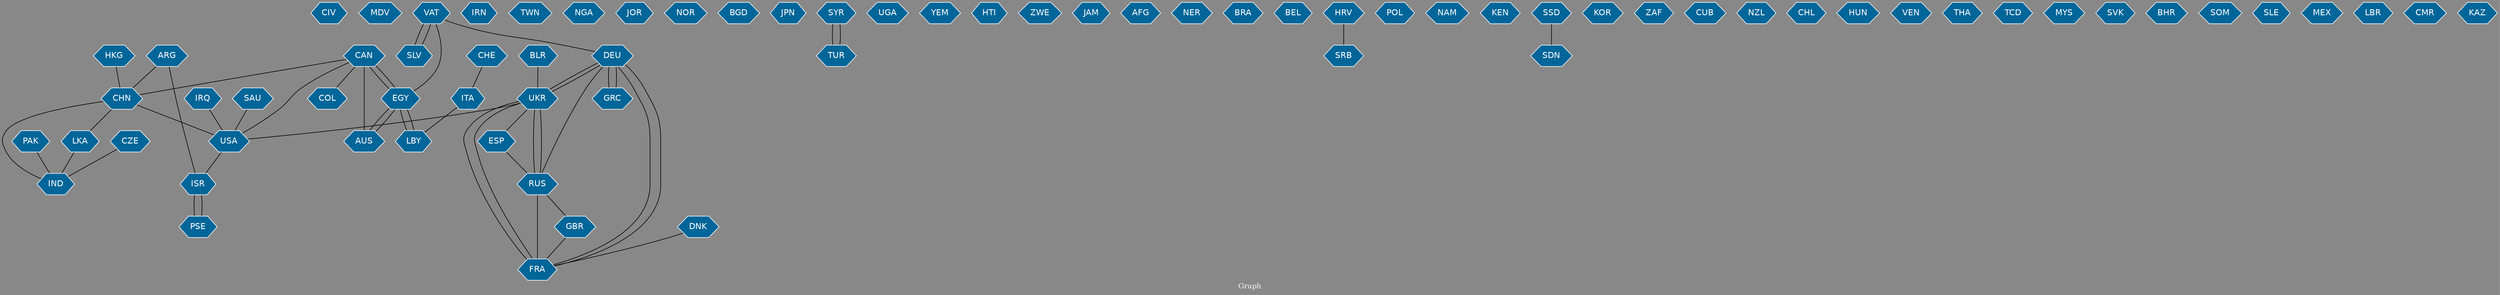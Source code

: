 // Countries together in item graph
graph {
	graph [bgcolor="#888888" fontcolor=white fontsize=12 label="Graph" outputorder=edgesfirst overlap=prism]
	node [color=white fillcolor="#006699" fontcolor=white fontname=Helvetica shape=hexagon style=filled]
	edge [arrowhead=open color=black fontcolor=white fontname=Courier fontsize=12]
		CIV [label=CIV]
		MDV [label=MDV]
		SAU [label=SAU]
		USA [label=USA]
		EGY [label=EGY]
		IRN [label=IRN]
		PSE [label=PSE]
		ISR [label=ISR]
		TWN [label=TWN]
		DNK [label=DNK]
		AUS [label=AUS]
		CAN [label=CAN]
		UKR [label=UKR]
		IND [label=IND]
		FRA [label=FRA]
		NGA [label=NGA]
		PAK [label=PAK]
		IRQ [label=IRQ]
		JOR [label=JOR]
		NOR [label=NOR]
		ESP [label=ESP]
		BGD [label=BGD]
		VAT [label=VAT]
		DEU [label=DEU]
		GBR [label=GBR]
		JPN [label=JPN]
		SYR [label=SYR]
		CHN [label=CHN]
		UGA [label=UGA]
		GRC [label=GRC]
		YEM [label=YEM]
		HTI [label=HTI]
		ZWE [label=ZWE]
		JAM [label=JAM]
		CZE [label=CZE]
		AFG [label=AFG]
		RUS [label=RUS]
		NER [label=NER]
		BRA [label=BRA]
		BEL [label=BEL]
		HRV [label=HRV]
		HKG [label=HKG]
		POL [label=POL]
		TUR [label=TUR]
		ARG [label=ARG]
		NAM [label=NAM]
		KEN [label=KEN]
		SSD [label=SSD]
		SDN [label=SDN]
		LBY [label=LBY]
		KOR [label=KOR]
		BLR [label=BLR]
		ZAF [label=ZAF]
		CUB [label=CUB]
		NZL [label=NZL]
		SLV [label=SLV]
		ITA [label=ITA]
		CHL [label=CHL]
		HUN [label=HUN]
		VEN [label=VEN]
		THA [label=THA]
		COL [label=COL]
		TCD [label=TCD]
		MYS [label=MYS]
		LKA [label=LKA]
		SRB [label=SRB]
		SVK [label=SVK]
		BHR [label=BHR]
		SOM [label=SOM]
		SLE [label=SLE]
		MEX [label=MEX]
		CHE [label=CHE]
		LBR [label=LBR]
		CMR [label=CMR]
		KAZ [label=KAZ]
			USA -- ISR [weight=1]
			UKR -- FRA [weight=1]
			DEU -- UKR [weight=1]
			TUR -- SYR [weight=1]
			AUS -- EGY [weight=3]
			SYR -- TUR [weight=1]
			UKR -- RUS [weight=8]
			CAN -- EGY [weight=4]
			CHN -- USA [weight=1]
			ISR -- PSE [weight=1]
			CZE -- IND [weight=1]
			RUS -- FRA [weight=2]
			DEU -- FRA [weight=1]
			IRQ -- USA [weight=1]
			UKR -- DEU [weight=1]
			SLV -- VAT [weight=1]
			CAN -- USA [weight=1]
			CAN -- AUS [weight=2]
			VAT -- EGY [weight=1]
			FRA -- DEU [weight=1]
			DEU -- GRC [weight=1]
			CHE -- ITA [weight=1]
			CAN -- CHN [weight=1]
			BLR -- UKR [weight=2]
			ARG -- CHN [weight=1]
			EGY -- AUS [weight=1]
			ARG -- ISR [weight=1]
			UKR -- USA [weight=1]
			RUS -- UKR [weight=5]
			CHN -- IND [weight=1]
			VAT -- SLV [weight=1]
			RUS -- GBR [weight=1]
			PSE -- ISR [weight=1]
			HKG -- CHN [weight=1]
			DNK -- FRA [weight=1]
			GRC -- DEU [weight=2]
			VAT -- DEU [weight=1]
			HRV -- SRB [weight=1]
			LBY -- EGY [weight=2]
			RUS -- DEU [weight=1]
			PAK -- IND [weight=1]
			EGY -- LBY [weight=2]
			EGY -- CAN [weight=2]
			CAN -- COL [weight=1]
			ESP -- RUS [weight=1]
			SSD -- SDN [weight=2]
			FRA -- UKR [weight=2]
			UKR -- ESP [weight=1]
			CHN -- LKA [weight=1]
			GBR -- FRA [weight=1]
			ITA -- LBY [weight=1]
			LKA -- IND [weight=1]
			SAU -- USA [weight=1]
}